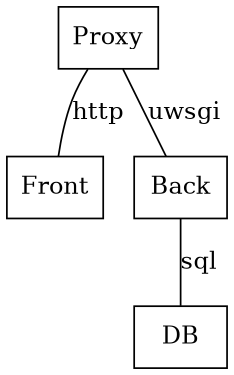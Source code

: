 graph gf_containers {
  size="2.5,2.5"
  autosize=false
  node [shape=rectangle]
  Proxy -- Front [label="http"]
  Proxy -- Back [label="uwsgi"]
  Back -- DB [label="sql"]
}
